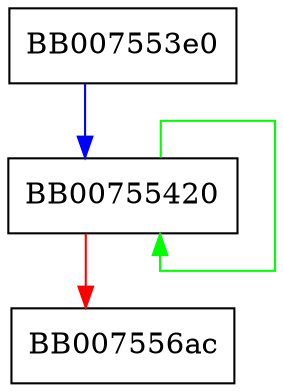 digraph ecp_nistz256_ord_sqr_montx {
  node [shape="box"];
  graph [splines=ortho];
  BB007553e0 -> BB00755420 [color="blue"];
  BB00755420 -> BB00755420 [color="green"];
  BB00755420 -> BB007556ac [color="red"];
}